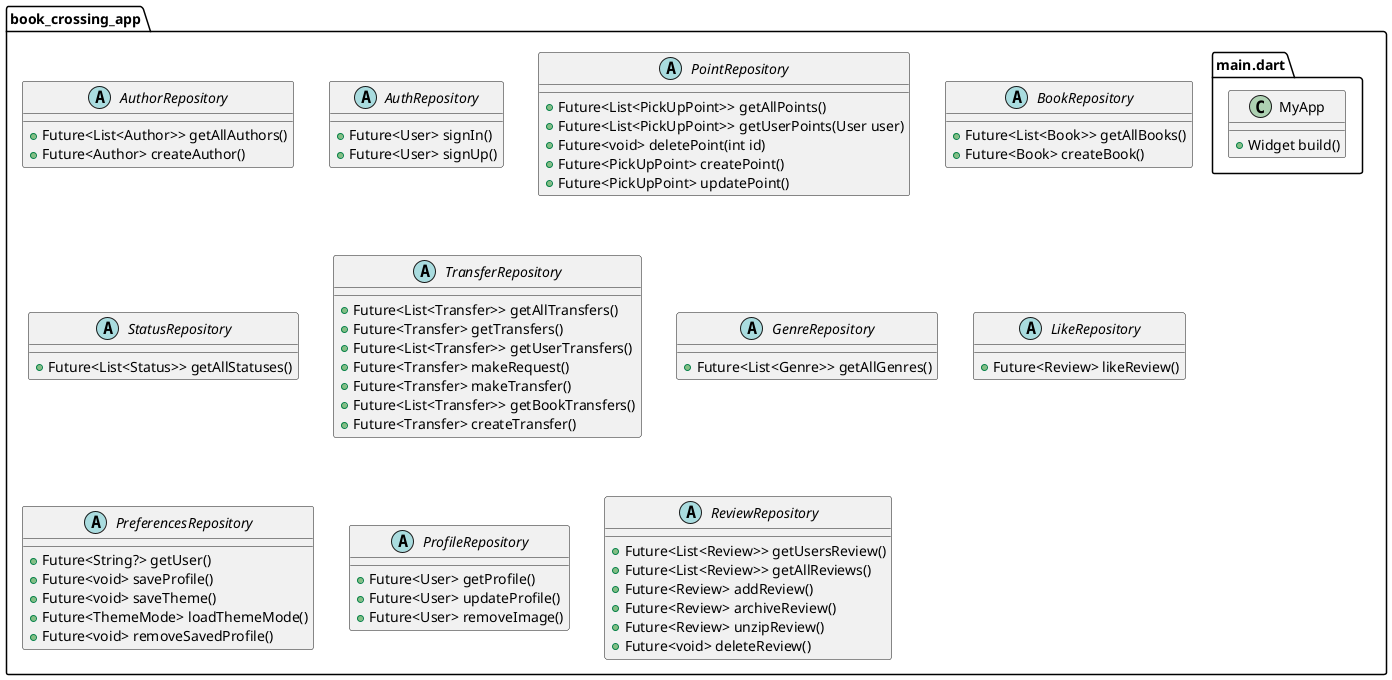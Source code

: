 @startuml
set namespaceSeparator ::
abstract class "book_crossing_app::AuthorRepository" {
  +Future<List<Author>> getAllAuthors()
  +Future<Author> createAuthor()
}

abstract class "book_crossing_app::AuthRepository" {
  +Future<User> signIn()
  +Future<User> signUp()
}

abstract class "book_crossing_app::PointRepository" {
  +Future<List<PickUpPoint>> getAllPoints()
  +Future<List<PickUpPoint>> getUserPoints(User user)
  +Future<void> deletePoint(int id)
  +Future<PickUpPoint> createPoint()
  +Future<PickUpPoint> updatePoint()
}

abstract class "book_crossing_app::BookRepository" {
  +Future<List<Book>> getAllBooks()
  +Future<Book> createBook()
}

abstract class "book_crossing_app::StatusRepository" {
  +Future<List<Status>> getAllStatuses()
}

abstract class "book_crossing_app::TransferRepository" {
  +Future<List<Transfer>> getAllTransfers()
  +Future<Transfer> getTransfers()
  +Future<List<Transfer>> getUserTransfers()
  +Future<Transfer> makeRequest()
  +Future<Transfer> makeTransfer()
  +Future<List<Transfer>> getBookTransfers()
  +Future<Transfer> createTransfer()
}
abstract class "book_crossing_app::GenreRepository" {
  +Future<List<Genre>> getAllGenres()
}

abstract class "book_crossing_app::LikeRepository" {
  +Future<Review> likeReview()
}

abstract class "book_crossing_app::PreferencesRepository" {
  +Future<String?> getUser()
  +Future<void> saveProfile()
  +Future<void> saveTheme()
  +Future<ThemeMode> loadThemeMode()
  +Future<void> removeSavedProfile()
}

abstract class "book_crossing_app::ProfileRepository" {
  +Future<User> getProfile()
  +Future<User> updateProfile()
  +Future<User> removeImage()
}

abstract class "book_crossing_app::ReviewRepository" {
  +Future<List<Review>> getUsersReview()
  +Future<List<Review>> getAllReviews()
  +Future<Review> addReview()
  +Future<Review> archiveReview()
  +Future<Review> unzipReview()
  +Future<void> deleteReview()
}

class "book_crossing_app::main.dart::MyApp" {
  +Widget build()
}

@enduml
